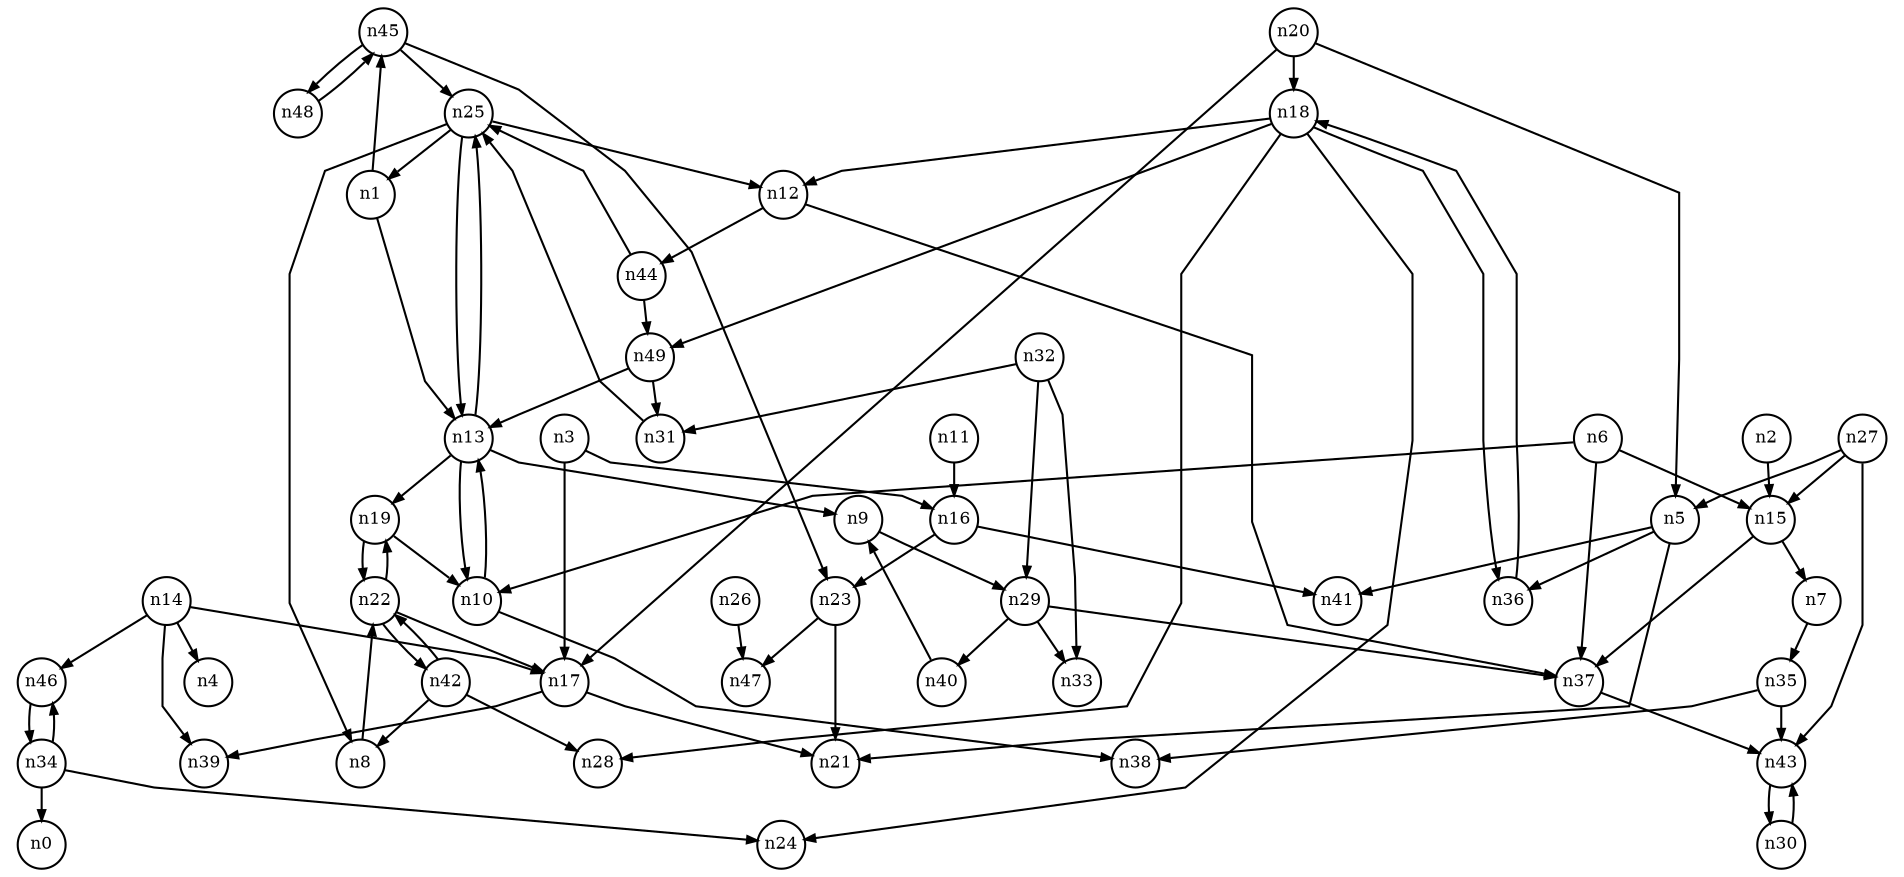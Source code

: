 digraph G{
splines=polyline;
ranksep=0.22;
nodesep=0.22;
nodesize=0.16;
fontsize=8
edge [arrowsize=0.5]
node [fontsize=8 shape=circle width=0.32 fixedsize=shape];

n45 -> n23
n45 -> n48
n45 -> n25
n1 -> n45
n1 -> n13
n15 -> n7
n15 -> n37
n2 -> n15
n16 -> n23
n16 -> n41
n3 -> n16
n3 -> n17
n17 -> n21
n17 -> n39
n5 -> n21
n5 -> n36
n5 -> n41
n36 -> n18
n10 -> n38
n10 -> n13
n6 -> n10
n6 -> n15
n6 -> n37
n37 -> n43
n35 -> n38
n35 -> n43
n7 -> n35
n11 -> n16
n12 -> n37
n12 -> n44
n44 -> n49
n44 -> n25
n9 -> n29
n13 -> n9
n13 -> n10
n13 -> n19
n13 -> n25
n19 -> n10
n19 -> n22
n25 -> n1
n25 -> n8
n25 -> n12
n25 -> n13
n14 -> n4
n14 -> n17
n14 -> n39
n14 -> n46
n46 -> n34
n23 -> n21
n23 -> n47
n18 -> n12
n18 -> n24
n18 -> n28
n18 -> n36
n18 -> n49
n49 -> n31
n49 -> n13
n20 -> n5
n20 -> n17
n20 -> n18
n22 -> n17
n22 -> n19
n22 -> n42
n42 -> n8
n42 -> n28
n42 -> n22
n8 -> n22
n26 -> n47
n27 -> n5
n27 -> n15
n27 -> n43
n43 -> n30
n29 -> n33
n29 -> n37
n29 -> n40
n40 -> n9
n30 -> n43
n32 -> n29
n32 -> n31
n32 -> n33
n31 -> n25
n34 -> n0
n34 -> n24
n34 -> n46
n48 -> n45
}

